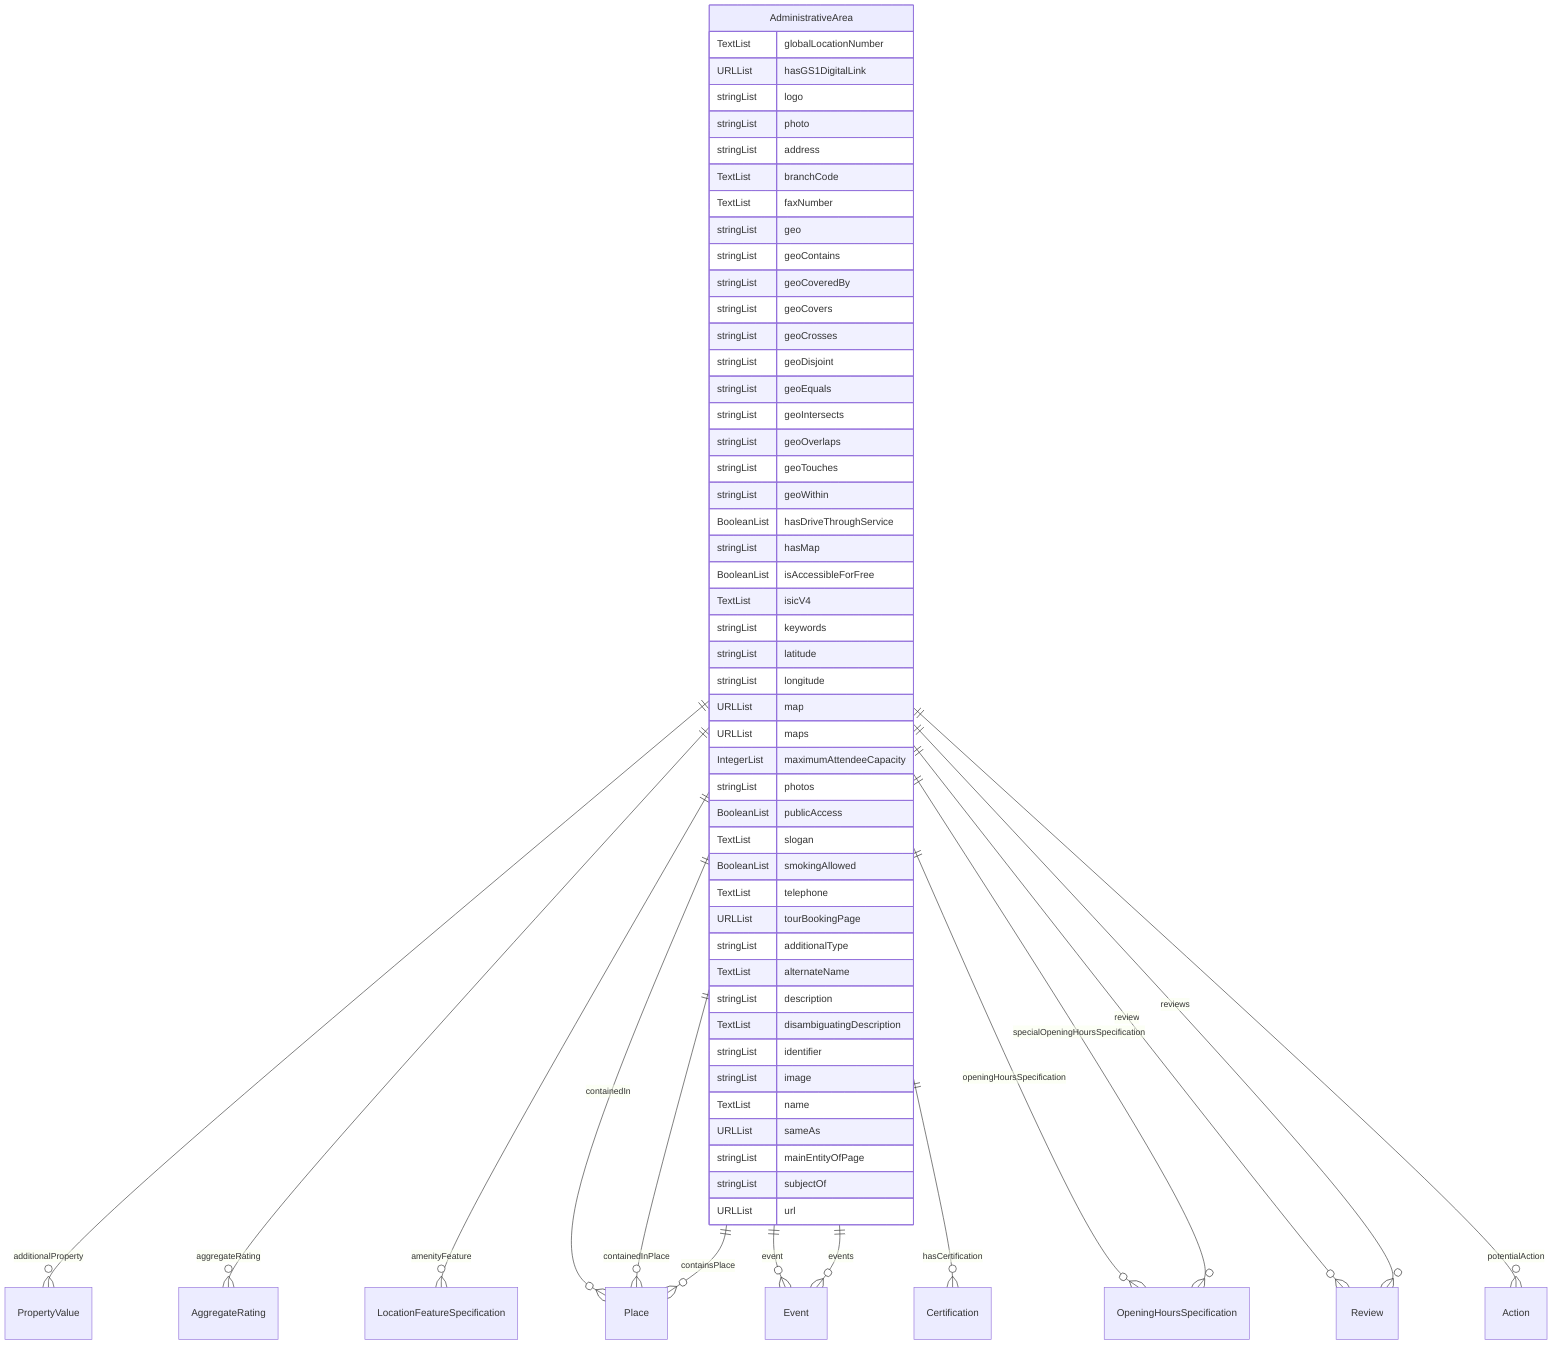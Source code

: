 erDiagram
AdministrativeArea {
    TextList globalLocationNumber  
    URLList hasGS1DigitalLink  
    stringList logo  
    stringList photo  
    stringList address  
    TextList branchCode  
    TextList faxNumber  
    stringList geo  
    stringList geoContains  
    stringList geoCoveredBy  
    stringList geoCovers  
    stringList geoCrosses  
    stringList geoDisjoint  
    stringList geoEquals  
    stringList geoIntersects  
    stringList geoOverlaps  
    stringList geoTouches  
    stringList geoWithin  
    BooleanList hasDriveThroughService  
    stringList hasMap  
    BooleanList isAccessibleForFree  
    TextList isicV4  
    stringList keywords  
    stringList latitude  
    stringList longitude  
    URLList map  
    URLList maps  
    IntegerList maximumAttendeeCapacity  
    stringList photos  
    BooleanList publicAccess  
    TextList slogan  
    BooleanList smokingAllowed  
    TextList telephone  
    URLList tourBookingPage  
    stringList additionalType  
    TextList alternateName  
    stringList description  
    TextList disambiguatingDescription  
    stringList identifier  
    stringList image  
    TextList name  
    URLList sameAs  
    stringList mainEntityOfPage  
    stringList subjectOf  
    URLList url  
}

AdministrativeArea ||--}o PropertyValue : "additionalProperty"
AdministrativeArea ||--}o AggregateRating : "aggregateRating"
AdministrativeArea ||--}o LocationFeatureSpecification : "amenityFeature"
AdministrativeArea ||--}o Place : "containedIn"
AdministrativeArea ||--}o Place : "containedInPlace"
AdministrativeArea ||--}o Place : "containsPlace"
AdministrativeArea ||--}o Event : "event"
AdministrativeArea ||--}o Event : "events"
AdministrativeArea ||--}o Certification : "hasCertification"
AdministrativeArea ||--}o OpeningHoursSpecification : "openingHoursSpecification"
AdministrativeArea ||--}o Review : "review"
AdministrativeArea ||--}o Review : "reviews"
AdministrativeArea ||--}o OpeningHoursSpecification : "specialOpeningHoursSpecification"
AdministrativeArea ||--}o Action : "potentialAction"